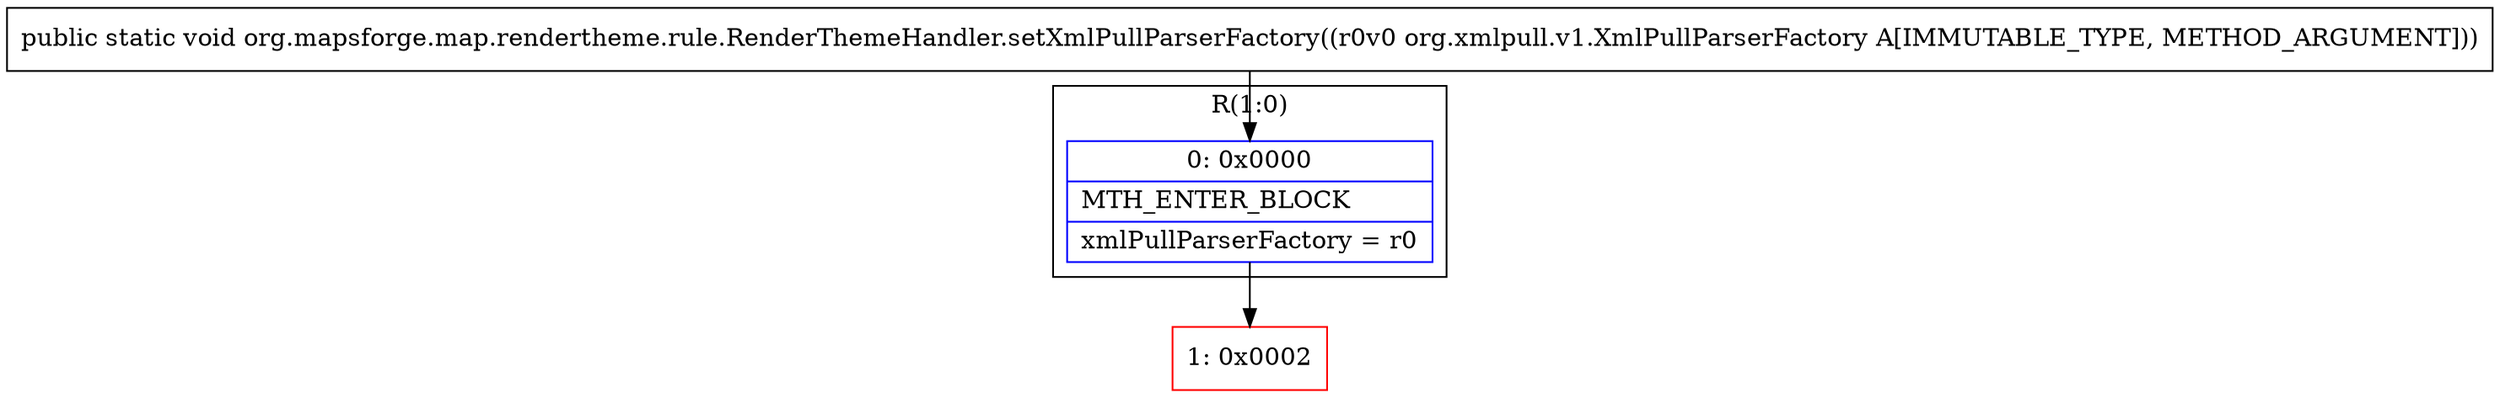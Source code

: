 digraph "CFG fororg.mapsforge.map.rendertheme.rule.RenderThemeHandler.setXmlPullParserFactory(Lorg\/xmlpull\/v1\/XmlPullParserFactory;)V" {
subgraph cluster_Region_1186090293 {
label = "R(1:0)";
node [shape=record,color=blue];
Node_0 [shape=record,label="{0\:\ 0x0000|MTH_ENTER_BLOCK\l|xmlPullParserFactory = r0\l}"];
}
Node_1 [shape=record,color=red,label="{1\:\ 0x0002}"];
MethodNode[shape=record,label="{public static void org.mapsforge.map.rendertheme.rule.RenderThemeHandler.setXmlPullParserFactory((r0v0 org.xmlpull.v1.XmlPullParserFactory A[IMMUTABLE_TYPE, METHOD_ARGUMENT])) }"];
MethodNode -> Node_0;
Node_0 -> Node_1;
}

